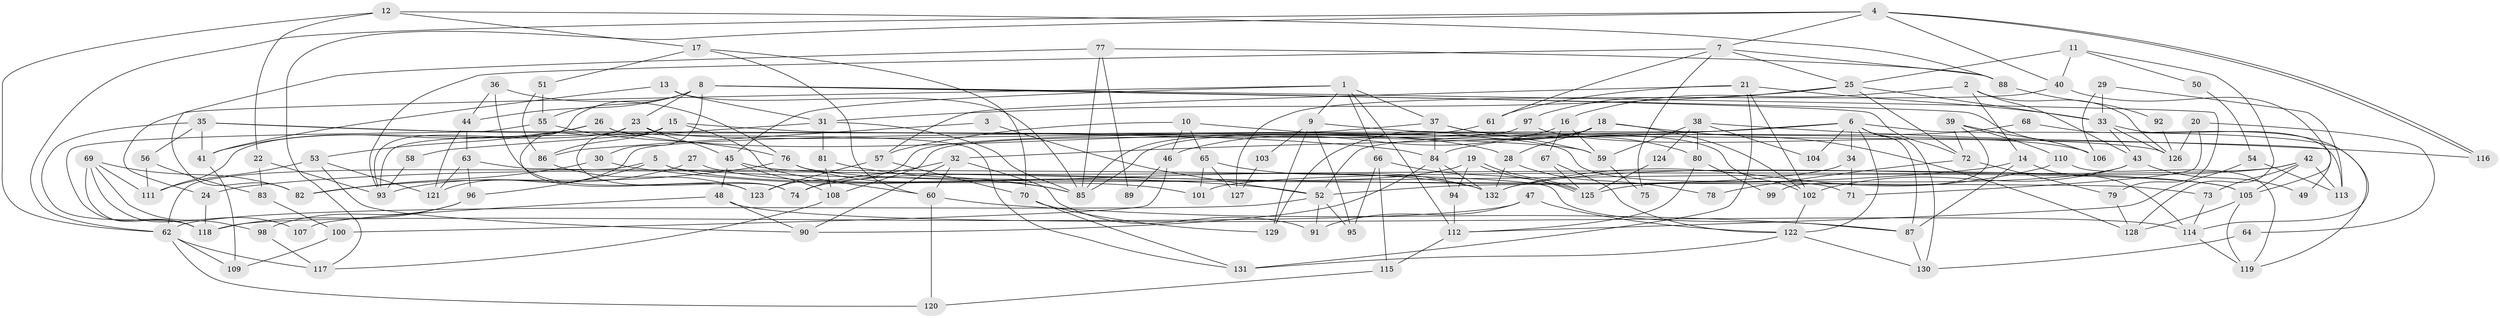 // Generated by graph-tools (version 1.1) at 2025/50/03/09/25 03:50:03]
// undirected, 132 vertices, 264 edges
graph export_dot {
graph [start="1"]
  node [color=gray90,style=filled];
  1;
  2;
  3;
  4;
  5;
  6;
  7;
  8;
  9;
  10;
  11;
  12;
  13;
  14;
  15;
  16;
  17;
  18;
  19;
  20;
  21;
  22;
  23;
  24;
  25;
  26;
  27;
  28;
  29;
  30;
  31;
  32;
  33;
  34;
  35;
  36;
  37;
  38;
  39;
  40;
  41;
  42;
  43;
  44;
  45;
  46;
  47;
  48;
  49;
  50;
  51;
  52;
  53;
  54;
  55;
  56;
  57;
  58;
  59;
  60;
  61;
  62;
  63;
  64;
  65;
  66;
  67;
  68;
  69;
  70;
  71;
  72;
  73;
  74;
  75;
  76;
  77;
  78;
  79;
  80;
  81;
  82;
  83;
  84;
  85;
  86;
  87;
  88;
  89;
  90;
  91;
  92;
  93;
  94;
  95;
  96;
  97;
  98;
  99;
  100;
  101;
  102;
  103;
  104;
  105;
  106;
  107;
  108;
  109;
  110;
  111;
  112;
  113;
  114;
  115;
  116;
  117;
  118;
  119;
  120;
  121;
  122;
  123;
  124;
  125;
  126;
  127;
  128;
  129;
  130;
  131;
  132;
  1 -- 45;
  1 -- 24;
  1 -- 9;
  1 -- 37;
  1 -- 66;
  1 -- 112;
  2 -- 126;
  2 -- 43;
  2 -- 14;
  2 -- 16;
  3 -- 86;
  3 -- 52;
  4 -- 116;
  4 -- 116;
  4 -- 7;
  4 -- 40;
  4 -- 62;
  4 -- 117;
  5 -- 96;
  5 -- 62;
  5 -- 73;
  5 -- 101;
  6 -- 87;
  6 -- 122;
  6 -- 32;
  6 -- 34;
  6 -- 52;
  6 -- 104;
  6 -- 119;
  6 -- 121;
  6 -- 130;
  7 -- 61;
  7 -- 25;
  7 -- 75;
  7 -- 88;
  7 -- 93;
  8 -- 23;
  8 -- 55;
  8 -- 30;
  8 -- 44;
  8 -- 72;
  8 -- 79;
  8 -- 93;
  8 -- 106;
  9 -- 129;
  9 -- 95;
  9 -- 103;
  9 -- 126;
  10 -- 46;
  10 -- 59;
  10 -- 57;
  10 -- 65;
  11 -- 128;
  11 -- 40;
  11 -- 25;
  11 -- 50;
  12 -- 88;
  12 -- 62;
  12 -- 17;
  12 -- 22;
  13 -- 31;
  13 -- 85;
  13 -- 41;
  14 -- 114;
  14 -- 24;
  14 -- 87;
  15 -- 93;
  15 -- 74;
  15 -- 59;
  15 -- 60;
  15 -- 86;
  16 -- 67;
  16 -- 46;
  16 -- 59;
  17 -- 60;
  17 -- 51;
  17 -- 70;
  18 -- 102;
  18 -- 28;
  18 -- 85;
  18 -- 128;
  18 -- 129;
  19 -- 74;
  19 -- 125;
  19 -- 125;
  19 -- 94;
  20 -- 126;
  20 -- 71;
  20 -- 64;
  21 -- 33;
  21 -- 57;
  21 -- 61;
  21 -- 102;
  21 -- 131;
  22 -- 93;
  22 -- 83;
  23 -- 123;
  23 -- 111;
  23 -- 45;
  23 -- 71;
  24 -- 118;
  25 -- 72;
  25 -- 31;
  25 -- 33;
  25 -- 97;
  26 -- 131;
  26 -- 41;
  26 -- 28;
  26 -- 53;
  27 -- 93;
  27 -- 132;
  28 -- 132;
  28 -- 78;
  29 -- 33;
  29 -- 106;
  29 -- 113;
  30 -- 52;
  30 -- 82;
  31 -- 85;
  31 -- 58;
  31 -- 81;
  32 -- 60;
  32 -- 74;
  32 -- 90;
  32 -- 91;
  33 -- 43;
  33 -- 49;
  33 -- 126;
  34 -- 52;
  34 -- 71;
  35 -- 118;
  35 -- 84;
  35 -- 41;
  35 -- 56;
  35 -- 113;
  36 -- 76;
  36 -- 44;
  36 -- 74;
  37 -- 84;
  37 -- 80;
  37 -- 102;
  37 -- 123;
  38 -- 59;
  38 -- 80;
  38 -- 104;
  38 -- 116;
  38 -- 124;
  39 -- 106;
  39 -- 110;
  39 -- 72;
  39 -- 99;
  40 -- 105;
  40 -- 127;
  41 -- 109;
  42 -- 113;
  42 -- 105;
  42 -- 73;
  42 -- 101;
  42 -- 132;
  43 -- 125;
  43 -- 102;
  43 -- 49;
  44 -- 63;
  44 -- 121;
  45 -- 105;
  45 -- 48;
  45 -- 108;
  46 -- 100;
  46 -- 89;
  47 -- 91;
  47 -- 118;
  47 -- 122;
  48 -- 90;
  48 -- 107;
  48 -- 114;
  50 -- 54;
  51 -- 86;
  51 -- 55;
  52 -- 62;
  52 -- 91;
  52 -- 95;
  53 -- 121;
  53 -- 90;
  53 -- 111;
  54 -- 113;
  54 -- 112;
  55 -- 76;
  55 -- 118;
  56 -- 111;
  56 -- 83;
  57 -- 70;
  57 -- 123;
  58 -- 93;
  59 -- 75;
  60 -- 87;
  60 -- 120;
  61 -- 85;
  62 -- 120;
  62 -- 109;
  62 -- 117;
  63 -- 121;
  63 -- 87;
  63 -- 96;
  64 -- 130;
  65 -- 101;
  65 -- 127;
  65 -- 132;
  66 -- 95;
  66 -- 115;
  66 -- 125;
  67 -- 125;
  67 -- 122;
  68 -- 84;
  68 -- 114;
  69 -- 82;
  69 -- 118;
  69 -- 98;
  69 -- 107;
  69 -- 111;
  70 -- 131;
  70 -- 129;
  72 -- 78;
  72 -- 79;
  73 -- 114;
  76 -- 105;
  76 -- 85;
  76 -- 82;
  77 -- 82;
  77 -- 85;
  77 -- 88;
  77 -- 89;
  79 -- 128;
  80 -- 112;
  80 -- 99;
  81 -- 108;
  81 -- 85;
  83 -- 100;
  84 -- 132;
  84 -- 90;
  84 -- 94;
  86 -- 123;
  87 -- 130;
  88 -- 92;
  92 -- 126;
  94 -- 112;
  96 -- 98;
  96 -- 118;
  97 -- 108;
  97 -- 106;
  98 -- 117;
  100 -- 109;
  102 -- 122;
  103 -- 127;
  105 -- 119;
  105 -- 128;
  108 -- 117;
  110 -- 132;
  110 -- 119;
  112 -- 115;
  114 -- 119;
  115 -- 120;
  122 -- 130;
  122 -- 131;
  124 -- 125;
}
